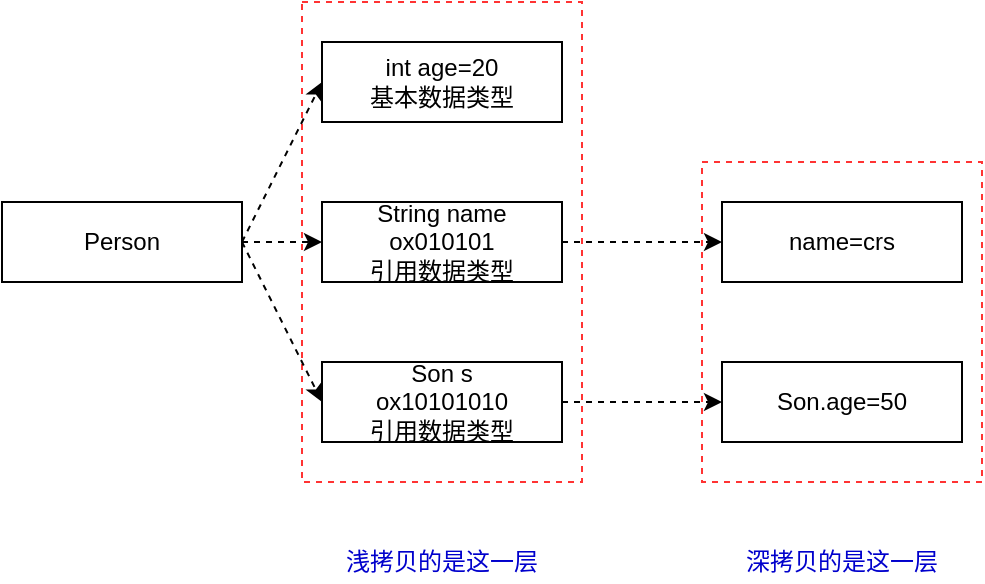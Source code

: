 <mxfile version="12.3.3" type="github" pages="1"><diagram id="QvQbJY9T7W4z048QsQ9r" name="第 1 页"><mxGraphModel dx="1550" dy="787" grid="1" gridSize="10" guides="1" tooltips="1" connect="1" arrows="1" fold="1" page="1" pageScale="1" pageWidth="1169" pageHeight="1654" math="0" shadow="0"><root><mxCell id="0"/><mxCell id="1" parent="0"/><mxCell id="v5R0AzxM5ubQEnQpmdv8-17" value="" style="rounded=0;whiteSpace=wrap;html=1;dashed=1;strokeColor=#FF3333;" vertex="1" parent="1"><mxGeometry x="510" y="300" width="140" height="160" as="geometry"/></mxCell><mxCell id="v5R0AzxM5ubQEnQpmdv8-14" value="" style="rounded=0;whiteSpace=wrap;html=1;dashed=1;strokeColor=#FF3333;" vertex="1" parent="1"><mxGeometry x="310" y="220" width="140" height="240" as="geometry"/></mxCell><mxCell id="v5R0AzxM5ubQEnQpmdv8-1" value="Person" style="rounded=0;whiteSpace=wrap;html=1;" vertex="1" parent="1"><mxGeometry x="160" y="320" width="120" height="40" as="geometry"/></mxCell><mxCell id="v5R0AzxM5ubQEnQpmdv8-2" value="int age=20&lt;br&gt;基本数据类型" style="rounded=0;whiteSpace=wrap;html=1;" vertex="1" parent="1"><mxGeometry x="320" y="240" width="120" height="40" as="geometry"/></mxCell><mxCell id="v5R0AzxM5ubQEnQpmdv8-3" value="String name&lt;br&gt;ox010101&lt;br&gt;引用数据类型" style="rounded=0;whiteSpace=wrap;html=1;" vertex="1" parent="1"><mxGeometry x="320" y="320" width="120" height="40" as="geometry"/></mxCell><mxCell id="v5R0AzxM5ubQEnQpmdv8-4" value="Son s&lt;br&gt;ox10101010&lt;br&gt;引用数据类型" style="rounded=0;whiteSpace=wrap;html=1;" vertex="1" parent="1"><mxGeometry x="320" y="400" width="120" height="40" as="geometry"/></mxCell><mxCell id="v5R0AzxM5ubQEnQpmdv8-6" value="name=crs" style="rounded=0;whiteSpace=wrap;html=1;" vertex="1" parent="1"><mxGeometry x="520" y="320" width="120" height="40" as="geometry"/></mxCell><mxCell id="v5R0AzxM5ubQEnQpmdv8-7" value="Son.age=50" style="rounded=0;whiteSpace=wrap;html=1;" vertex="1" parent="1"><mxGeometry x="520" y="400" width="120" height="40" as="geometry"/></mxCell><mxCell id="v5R0AzxM5ubQEnQpmdv8-8" value="" style="endArrow=classic;html=1;entryX=0;entryY=0.5;entryDx=0;entryDy=0;exitX=1;exitY=0.5;exitDx=0;exitDy=0;dashed=1;" edge="1" parent="1" source="v5R0AzxM5ubQEnQpmdv8-1" target="v5R0AzxM5ubQEnQpmdv8-2"><mxGeometry width="50" height="50" relative="1" as="geometry"><mxPoint x="280" y="360" as="sourcePoint"/><mxPoint x="330" y="310" as="targetPoint"/></mxGeometry></mxCell><mxCell id="v5R0AzxM5ubQEnQpmdv8-9" value="" style="endArrow=classic;html=1;entryX=0;entryY=0.5;entryDx=0;entryDy=0;dashed=1;" edge="1" parent="1" target="v5R0AzxM5ubQEnQpmdv8-4"><mxGeometry width="50" height="50" relative="1" as="geometry"><mxPoint x="280" y="340" as="sourcePoint"/><mxPoint x="320" y="330" as="targetPoint"/></mxGeometry></mxCell><mxCell id="v5R0AzxM5ubQEnQpmdv8-11" value="" style="endArrow=classic;html=1;entryX=0;entryY=0.5;entryDx=0;entryDy=0;dashed=1;" edge="1" parent="1" target="v5R0AzxM5ubQEnQpmdv8-3"><mxGeometry width="50" height="50" relative="1" as="geometry"><mxPoint x="280" y="340" as="sourcePoint"/><mxPoint x="140" y="580" as="targetPoint"/></mxGeometry></mxCell><mxCell id="v5R0AzxM5ubQEnQpmdv8-12" value="" style="endArrow=classic;html=1;entryX=0;entryY=0.5;entryDx=0;entryDy=0;exitX=1;exitY=0.5;exitDx=0;exitDy=0;dashed=1;" edge="1" parent="1" source="v5R0AzxM5ubQEnQpmdv8-3" target="v5R0AzxM5ubQEnQpmdv8-6"><mxGeometry width="50" height="50" relative="1" as="geometry"><mxPoint x="440" y="370" as="sourcePoint"/><mxPoint x="490" y="320" as="targetPoint"/></mxGeometry></mxCell><mxCell id="v5R0AzxM5ubQEnQpmdv8-13" value="" style="endArrow=classic;html=1;entryX=0;entryY=0.5;entryDx=0;entryDy=0;exitX=1;exitY=0.5;exitDx=0;exitDy=0;dashed=1;" edge="1" parent="1"><mxGeometry width="50" height="50" relative="1" as="geometry"><mxPoint x="440" y="420" as="sourcePoint"/><mxPoint x="520" y="420" as="targetPoint"/></mxGeometry></mxCell><mxCell id="v5R0AzxM5ubQEnQpmdv8-15" value="浅拷贝的是这一层" style="text;html=1;strokeColor=none;fillColor=none;align=center;verticalAlign=middle;whiteSpace=wrap;rounded=0;dashed=1;fontColor=#0000CC;" vertex="1" parent="1"><mxGeometry x="330" y="490" width="100" height="20" as="geometry"/></mxCell><mxCell id="v5R0AzxM5ubQEnQpmdv8-16" value="深拷贝的是这一层" style="text;html=1;strokeColor=none;fillColor=none;align=center;verticalAlign=middle;whiteSpace=wrap;rounded=0;dashed=1;fontColor=#0000CC;" vertex="1" parent="1"><mxGeometry x="510" y="490" width="140" height="20" as="geometry"/></mxCell></root></mxGraphModel></diagram></mxfile>